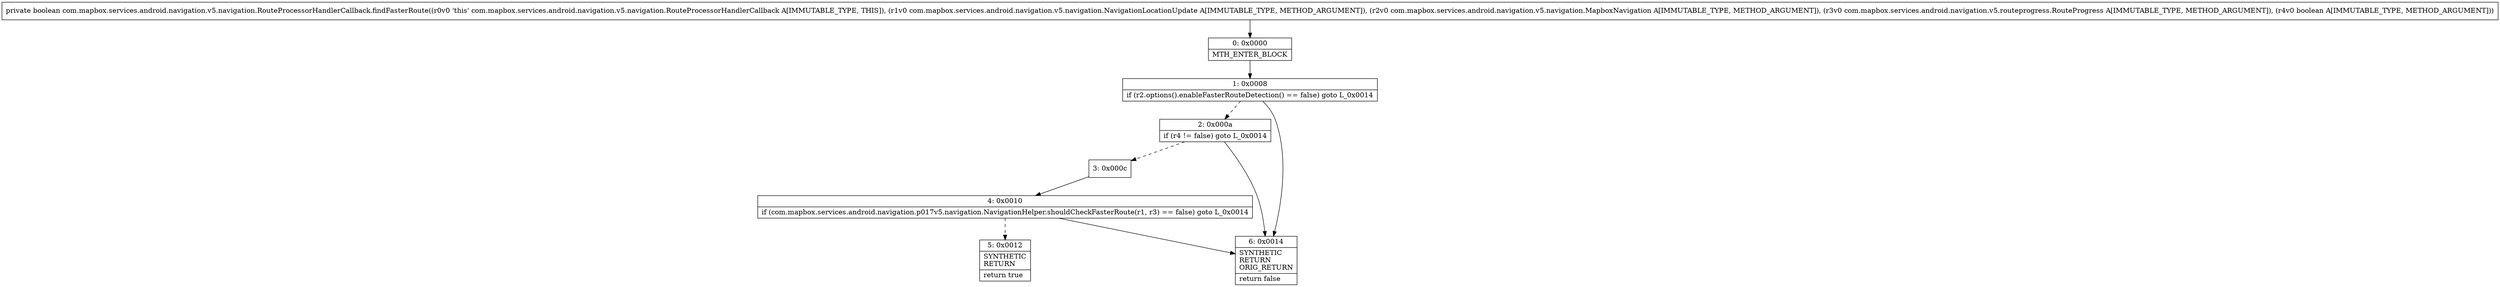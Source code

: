 digraph "CFG forcom.mapbox.services.android.navigation.v5.navigation.RouteProcessorHandlerCallback.findFasterRoute(Lcom\/mapbox\/services\/android\/navigation\/v5\/navigation\/NavigationLocationUpdate;Lcom\/mapbox\/services\/android\/navigation\/v5\/navigation\/MapboxNavigation;Lcom\/mapbox\/services\/android\/navigation\/v5\/routeprogress\/RouteProgress;Z)Z" {
Node_0 [shape=record,label="{0\:\ 0x0000|MTH_ENTER_BLOCK\l}"];
Node_1 [shape=record,label="{1\:\ 0x0008|if (r2.options().enableFasterRouteDetection() == false) goto L_0x0014\l}"];
Node_2 [shape=record,label="{2\:\ 0x000a|if (r4 != false) goto L_0x0014\l}"];
Node_3 [shape=record,label="{3\:\ 0x000c}"];
Node_4 [shape=record,label="{4\:\ 0x0010|if (com.mapbox.services.android.navigation.p017v5.navigation.NavigationHelper.shouldCheckFasterRoute(r1, r3) == false) goto L_0x0014\l}"];
Node_5 [shape=record,label="{5\:\ 0x0012|SYNTHETIC\lRETURN\l|return true\l}"];
Node_6 [shape=record,label="{6\:\ 0x0014|SYNTHETIC\lRETURN\lORIG_RETURN\l|return false\l}"];
MethodNode[shape=record,label="{private boolean com.mapbox.services.android.navigation.v5.navigation.RouteProcessorHandlerCallback.findFasterRoute((r0v0 'this' com.mapbox.services.android.navigation.v5.navigation.RouteProcessorHandlerCallback A[IMMUTABLE_TYPE, THIS]), (r1v0 com.mapbox.services.android.navigation.v5.navigation.NavigationLocationUpdate A[IMMUTABLE_TYPE, METHOD_ARGUMENT]), (r2v0 com.mapbox.services.android.navigation.v5.navigation.MapboxNavigation A[IMMUTABLE_TYPE, METHOD_ARGUMENT]), (r3v0 com.mapbox.services.android.navigation.v5.routeprogress.RouteProgress A[IMMUTABLE_TYPE, METHOD_ARGUMENT]), (r4v0 boolean A[IMMUTABLE_TYPE, METHOD_ARGUMENT])) }"];
MethodNode -> Node_0;
Node_0 -> Node_1;
Node_1 -> Node_2[style=dashed];
Node_1 -> Node_6;
Node_2 -> Node_3[style=dashed];
Node_2 -> Node_6;
Node_3 -> Node_4;
Node_4 -> Node_5[style=dashed];
Node_4 -> Node_6;
}

